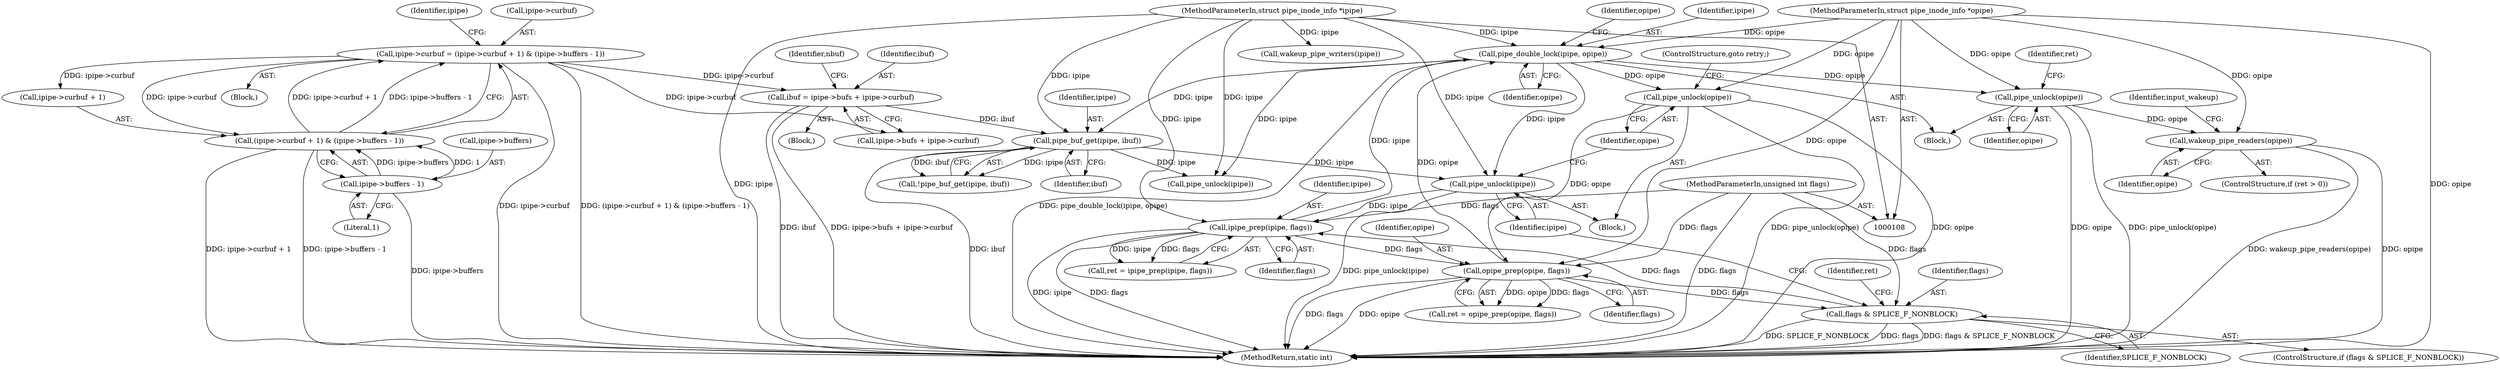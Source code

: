 digraph "0_linux_6b3a707736301c2128ca85ce85fb13f60b5e350a_2@API" {
"1000355" [label="(Call,wakeup_pipe_readers(opipe))"];
"1000349" [label="(Call,pipe_unlock(opipe))"];
"1000144" [label="(Call,pipe_double_lock(ipipe, opipe))"];
"1000128" [label="(Call,ipipe_prep(ipipe, flags))"];
"1000205" [label="(Call,pipe_unlock(ipipe))"];
"1000288" [label="(Call,pipe_buf_get(ipipe, ibuf))"];
"1000109" [label="(MethodParameterIn,struct pipe_inode_info *ipipe)"];
"1000210" [label="(Call,ibuf = ipipe->bufs + ipipe->curbuf)"];
"1000262" [label="(Call,ipipe->curbuf = (ipipe->curbuf + 1) & (ipipe->buffers - 1))"];
"1000266" [label="(Call,(ipipe->curbuf + 1) & (ipipe->buffers - 1))"];
"1000272" [label="(Call,ipipe->buffers - 1)"];
"1000196" [label="(Call,flags & SPLICE_F_NONBLOCK)"];
"1000137" [label="(Call,opipe_prep(opipe, flags))"];
"1000207" [label="(Call,pipe_unlock(opipe))"];
"1000110" [label="(MethodParameterIn,struct pipe_inode_info *opipe)"];
"1000112" [label="(MethodParameterIn,unsigned int flags)"];
"1000191" [label="(Block,)"];
"1000197" [label="(Identifier,flags)"];
"1000146" [label="(Identifier,opipe)"];
"1000273" [label="(Call,ipipe->buffers)"];
"1000112" [label="(MethodParameterIn,unsigned int flags)"];
"1000288" [label="(Call,pipe_buf_get(ipipe, ibuf))"];
"1000276" [label="(Literal,1)"];
"1000139" [label="(Identifier,flags)"];
"1000195" [label="(ControlStructure,if (flags & SPLICE_F_NONBLOCK))"];
"1000355" [label="(Call,wakeup_pipe_readers(opipe))"];
"1000113" [label="(Block,)"];
"1000263" [label="(Call,ipipe->curbuf)"];
"1000126" [label="(Call,ret = ipipe_prep(ipipe, flags))"];
"1000152" [label="(Identifier,opipe)"];
"1000144" [label="(Call,pipe_double_lock(ipipe, opipe))"];
"1000347" [label="(Call,pipe_unlock(ipipe))"];
"1000148" [label="(Block,)"];
"1000266" [label="(Call,(ipipe->curbuf + 1) & (ipipe->buffers - 1))"];
"1000206" [label="(Identifier,ipipe)"];
"1000363" [label="(MethodReturn,static int)"];
"1000211" [label="(Identifier,ibuf)"];
"1000207" [label="(Call,pipe_unlock(opipe))"];
"1000128" [label="(Call,ipipe_prep(ipipe, flags))"];
"1000205" [label="(Call,pipe_unlock(ipipe))"];
"1000262" [label="(Call,ipipe->curbuf = (ipipe->curbuf + 1) & (ipipe->buffers - 1))"];
"1000279" [label="(Identifier,ipipe)"];
"1000198" [label="(Identifier,SPLICE_F_NONBLOCK)"];
"1000208" [label="(Identifier,opipe)"];
"1000209" [label="(ControlStructure,goto retry;)"];
"1000109" [label="(MethodParameterIn,struct pipe_inode_info *ipipe)"];
"1000110" [label="(MethodParameterIn,struct pipe_inode_info *opipe)"];
"1000287" [label="(Call,!pipe_buf_get(ipipe, ibuf))"];
"1000210" [label="(Call,ibuf = ipipe->bufs + ipipe->curbuf)"];
"1000267" [label="(Call,ipipe->curbuf + 1)"];
"1000358" [label="(Identifier,input_wakeup)"];
"1000138" [label="(Identifier,opipe)"];
"1000137" [label="(Call,opipe_prep(opipe, flags))"];
"1000349" [label="(Call,pipe_unlock(opipe))"];
"1000129" [label="(Identifier,ipipe)"];
"1000289" [label="(Identifier,ipipe)"];
"1000212" [label="(Call,ipipe->bufs + ipipe->curbuf)"];
"1000351" [label="(ControlStructure,if (ret > 0))"];
"1000130" [label="(Identifier,flags)"];
"1000350" [label="(Identifier,opipe)"];
"1000359" [label="(Call,wakeup_pipe_writers(ipipe))"];
"1000220" [label="(Identifier,nbuf)"];
"1000201" [label="(Identifier,ret)"];
"1000135" [label="(Call,ret = opipe_prep(opipe, flags))"];
"1000353" [label="(Identifier,ret)"];
"1000247" [label="(Block,)"];
"1000196" [label="(Call,flags & SPLICE_F_NONBLOCK)"];
"1000356" [label="(Identifier,opipe)"];
"1000272" [label="(Call,ipipe->buffers - 1)"];
"1000290" [label="(Identifier,ibuf)"];
"1000145" [label="(Identifier,ipipe)"];
"1000355" -> "1000351"  [label="AST: "];
"1000355" -> "1000356"  [label="CFG: "];
"1000356" -> "1000355"  [label="AST: "];
"1000358" -> "1000355"  [label="CFG: "];
"1000355" -> "1000363"  [label="DDG: opipe"];
"1000355" -> "1000363"  [label="DDG: wakeup_pipe_readers(opipe)"];
"1000349" -> "1000355"  [label="DDG: opipe"];
"1000110" -> "1000355"  [label="DDG: opipe"];
"1000349" -> "1000113"  [label="AST: "];
"1000349" -> "1000350"  [label="CFG: "];
"1000350" -> "1000349"  [label="AST: "];
"1000353" -> "1000349"  [label="CFG: "];
"1000349" -> "1000363"  [label="DDG: pipe_unlock(opipe)"];
"1000349" -> "1000363"  [label="DDG: opipe"];
"1000144" -> "1000349"  [label="DDG: opipe"];
"1000110" -> "1000349"  [label="DDG: opipe"];
"1000144" -> "1000113"  [label="AST: "];
"1000144" -> "1000146"  [label="CFG: "];
"1000145" -> "1000144"  [label="AST: "];
"1000146" -> "1000144"  [label="AST: "];
"1000152" -> "1000144"  [label="CFG: "];
"1000144" -> "1000363"  [label="DDG: pipe_double_lock(ipipe, opipe)"];
"1000128" -> "1000144"  [label="DDG: ipipe"];
"1000109" -> "1000144"  [label="DDG: ipipe"];
"1000137" -> "1000144"  [label="DDG: opipe"];
"1000110" -> "1000144"  [label="DDG: opipe"];
"1000144" -> "1000205"  [label="DDG: ipipe"];
"1000144" -> "1000207"  [label="DDG: opipe"];
"1000144" -> "1000288"  [label="DDG: ipipe"];
"1000144" -> "1000347"  [label="DDG: ipipe"];
"1000128" -> "1000126"  [label="AST: "];
"1000128" -> "1000130"  [label="CFG: "];
"1000129" -> "1000128"  [label="AST: "];
"1000130" -> "1000128"  [label="AST: "];
"1000126" -> "1000128"  [label="CFG: "];
"1000128" -> "1000363"  [label="DDG: flags"];
"1000128" -> "1000363"  [label="DDG: ipipe"];
"1000128" -> "1000126"  [label="DDG: ipipe"];
"1000128" -> "1000126"  [label="DDG: flags"];
"1000205" -> "1000128"  [label="DDG: ipipe"];
"1000109" -> "1000128"  [label="DDG: ipipe"];
"1000196" -> "1000128"  [label="DDG: flags"];
"1000112" -> "1000128"  [label="DDG: flags"];
"1000128" -> "1000137"  [label="DDG: flags"];
"1000205" -> "1000191"  [label="AST: "];
"1000205" -> "1000206"  [label="CFG: "];
"1000206" -> "1000205"  [label="AST: "];
"1000208" -> "1000205"  [label="CFG: "];
"1000205" -> "1000363"  [label="DDG: pipe_unlock(ipipe)"];
"1000288" -> "1000205"  [label="DDG: ipipe"];
"1000109" -> "1000205"  [label="DDG: ipipe"];
"1000288" -> "1000287"  [label="AST: "];
"1000288" -> "1000290"  [label="CFG: "];
"1000289" -> "1000288"  [label="AST: "];
"1000290" -> "1000288"  [label="AST: "];
"1000287" -> "1000288"  [label="CFG: "];
"1000288" -> "1000363"  [label="DDG: ibuf"];
"1000288" -> "1000287"  [label="DDG: ipipe"];
"1000288" -> "1000287"  [label="DDG: ibuf"];
"1000109" -> "1000288"  [label="DDG: ipipe"];
"1000210" -> "1000288"  [label="DDG: ibuf"];
"1000288" -> "1000347"  [label="DDG: ipipe"];
"1000109" -> "1000108"  [label="AST: "];
"1000109" -> "1000363"  [label="DDG: ipipe"];
"1000109" -> "1000347"  [label="DDG: ipipe"];
"1000109" -> "1000359"  [label="DDG: ipipe"];
"1000210" -> "1000148"  [label="AST: "];
"1000210" -> "1000212"  [label="CFG: "];
"1000211" -> "1000210"  [label="AST: "];
"1000212" -> "1000210"  [label="AST: "];
"1000220" -> "1000210"  [label="CFG: "];
"1000210" -> "1000363"  [label="DDG: ipipe->bufs + ipipe->curbuf"];
"1000210" -> "1000363"  [label="DDG: ibuf"];
"1000262" -> "1000210"  [label="DDG: ipipe->curbuf"];
"1000262" -> "1000247"  [label="AST: "];
"1000262" -> "1000266"  [label="CFG: "];
"1000263" -> "1000262"  [label="AST: "];
"1000266" -> "1000262"  [label="AST: "];
"1000279" -> "1000262"  [label="CFG: "];
"1000262" -> "1000363"  [label="DDG: ipipe->curbuf"];
"1000262" -> "1000363"  [label="DDG: (ipipe->curbuf + 1) & (ipipe->buffers - 1)"];
"1000262" -> "1000212"  [label="DDG: ipipe->curbuf"];
"1000266" -> "1000262"  [label="DDG: ipipe->curbuf + 1"];
"1000266" -> "1000262"  [label="DDG: ipipe->buffers - 1"];
"1000262" -> "1000266"  [label="DDG: ipipe->curbuf"];
"1000262" -> "1000267"  [label="DDG: ipipe->curbuf"];
"1000266" -> "1000272"  [label="CFG: "];
"1000267" -> "1000266"  [label="AST: "];
"1000272" -> "1000266"  [label="AST: "];
"1000266" -> "1000363"  [label="DDG: ipipe->curbuf + 1"];
"1000266" -> "1000363"  [label="DDG: ipipe->buffers - 1"];
"1000272" -> "1000266"  [label="DDG: ipipe->buffers"];
"1000272" -> "1000266"  [label="DDG: 1"];
"1000272" -> "1000276"  [label="CFG: "];
"1000273" -> "1000272"  [label="AST: "];
"1000276" -> "1000272"  [label="AST: "];
"1000272" -> "1000363"  [label="DDG: ipipe->buffers"];
"1000196" -> "1000195"  [label="AST: "];
"1000196" -> "1000198"  [label="CFG: "];
"1000197" -> "1000196"  [label="AST: "];
"1000198" -> "1000196"  [label="AST: "];
"1000201" -> "1000196"  [label="CFG: "];
"1000206" -> "1000196"  [label="CFG: "];
"1000196" -> "1000363"  [label="DDG: flags"];
"1000196" -> "1000363"  [label="DDG: flags & SPLICE_F_NONBLOCK"];
"1000196" -> "1000363"  [label="DDG: SPLICE_F_NONBLOCK"];
"1000137" -> "1000196"  [label="DDG: flags"];
"1000112" -> "1000196"  [label="DDG: flags"];
"1000137" -> "1000135"  [label="AST: "];
"1000137" -> "1000139"  [label="CFG: "];
"1000138" -> "1000137"  [label="AST: "];
"1000139" -> "1000137"  [label="AST: "];
"1000135" -> "1000137"  [label="CFG: "];
"1000137" -> "1000363"  [label="DDG: flags"];
"1000137" -> "1000363"  [label="DDG: opipe"];
"1000137" -> "1000135"  [label="DDG: opipe"];
"1000137" -> "1000135"  [label="DDG: flags"];
"1000207" -> "1000137"  [label="DDG: opipe"];
"1000110" -> "1000137"  [label="DDG: opipe"];
"1000112" -> "1000137"  [label="DDG: flags"];
"1000207" -> "1000191"  [label="AST: "];
"1000207" -> "1000208"  [label="CFG: "];
"1000208" -> "1000207"  [label="AST: "];
"1000209" -> "1000207"  [label="CFG: "];
"1000207" -> "1000363"  [label="DDG: opipe"];
"1000207" -> "1000363"  [label="DDG: pipe_unlock(opipe)"];
"1000110" -> "1000207"  [label="DDG: opipe"];
"1000110" -> "1000108"  [label="AST: "];
"1000110" -> "1000363"  [label="DDG: opipe"];
"1000112" -> "1000108"  [label="AST: "];
"1000112" -> "1000363"  [label="DDG: flags"];
}
